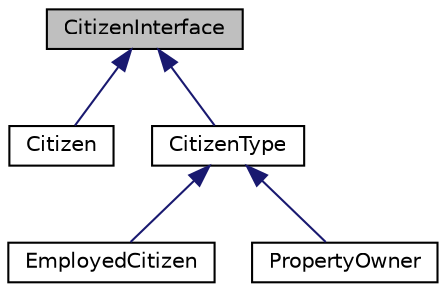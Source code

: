 digraph "CitizenInterface"
{
 // LATEX_PDF_SIZE
  edge [fontname="Helvetica",fontsize="10",labelfontname="Helvetica",labelfontsize="10"];
  node [fontname="Helvetica",fontsize="10",shape=record];
  Node1 [label="CitizenInterface",height=0.2,width=0.4,color="black", fillcolor="grey75", style="filled", fontcolor="black",tooltip="An abstract base class that defines the interface for Citizen components."];
  Node1 -> Node2 [dir="back",color="midnightblue",fontsize="10",style="solid",fontname="Helvetica"];
  Node2 [label="Citizen",height=0.2,width=0.4,color="black", fillcolor="white", style="filled",URL="$classCitizen.html",tooltip="Represents a citizen in the government system."];
  Node1 -> Node3 [dir="back",color="midnightblue",fontsize="10",style="solid",fontname="Helvetica"];
  Node3 [label="CitizenType",height=0.2,width=0.4,color="black", fillcolor="white", style="filled",URL="$classCitizenType.html",tooltip="A decorator class for enhancing the functionality of citizen objects."];
  Node3 -> Node4 [dir="back",color="midnightblue",fontsize="10",style="solid",fontname="Helvetica"];
  Node4 [label="EmployedCitizen",height=0.2,width=0.4,color="black", fillcolor="white", style="filled",URL="$classEmployedCitizen.html",tooltip="Concrete decorator class for employed citizens."];
  Node3 -> Node5 [dir="back",color="midnightblue",fontsize="10",style="solid",fontname="Helvetica"];
  Node5 [label="PropertyOwner",height=0.2,width=0.4,color="black", fillcolor="white", style="filled",URL="$classPropertyOwner.html",tooltip="Concrete decorator class for citizens with residential property."];
}
